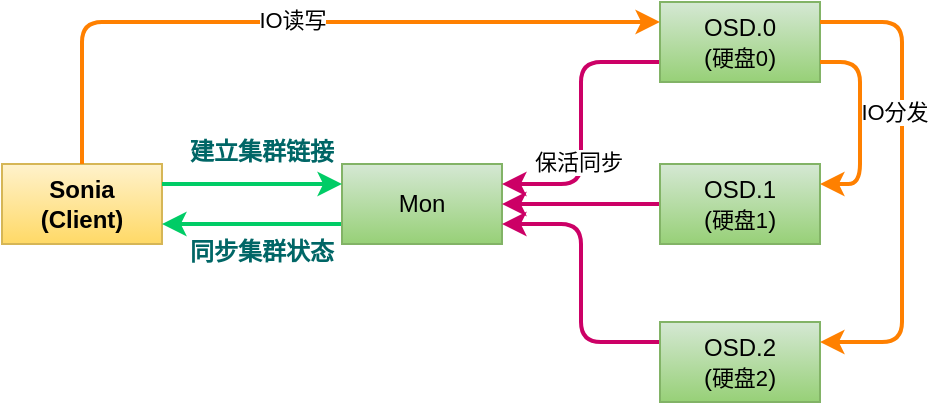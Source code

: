 <mxfile version="17.2.4" type="github">
  <diagram id="mVZzrhK9A2pAnDpOIVOZ" name="第 1 页">
    <mxGraphModel dx="1398" dy="889" grid="1" gridSize="10" guides="1" tooltips="1" connect="1" arrows="1" fold="1" page="1" pageScale="1" pageWidth="827" pageHeight="1169" math="0" shadow="0">
      <root>
        <mxCell id="0" />
        <mxCell id="1" parent="0" />
        <mxCell id="NZoMWlQrjUIQdaFPNsFo-1" value="" style="group" vertex="1" connectable="0" parent="1">
          <mxGeometry x="120" y="80" width="450" height="200" as="geometry" />
        </mxCell>
        <mxCell id="NZoMWlQrjUIQdaFPNsFo-2" value="&lt;b&gt;Sonia&lt;br&gt;(Client)&lt;/b&gt;" style="text;html=1;strokeColor=#d6b656;fillColor=#fff2cc;align=center;verticalAlign=middle;whiteSpace=wrap;overflow=hidden;gradientColor=#ffd966;" vertex="1" parent="NZoMWlQrjUIQdaFPNsFo-1">
          <mxGeometry y="81" width="80" height="40" as="geometry" />
        </mxCell>
        <mxCell id="NZoMWlQrjUIQdaFPNsFo-3" style="edgeStyle=orthogonalEdgeStyle;rounded=1;orthogonalLoop=1;jettySize=auto;html=1;exitX=0;exitY=0.75;exitDx=0;exitDy=0;entryX=1;entryY=0.75;entryDx=0;entryDy=0;strokeColor=#00CC66;strokeWidth=2;fontColor=#00CC66;" edge="1" parent="NZoMWlQrjUIQdaFPNsFo-1" source="NZoMWlQrjUIQdaFPNsFo-4" target="NZoMWlQrjUIQdaFPNsFo-2">
          <mxGeometry relative="1" as="geometry" />
        </mxCell>
        <mxCell id="NZoMWlQrjUIQdaFPNsFo-4" value="Mon" style="text;html=1;strokeColor=#82b366;fillColor=#d5e8d4;align=center;verticalAlign=middle;whiteSpace=wrap;overflow=hidden;gradientColor=#97d077;" vertex="1" parent="NZoMWlQrjUIQdaFPNsFo-1">
          <mxGeometry x="170" y="81" width="80" height="40" as="geometry" />
        </mxCell>
        <mxCell id="NZoMWlQrjUIQdaFPNsFo-5" style="edgeStyle=orthogonalEdgeStyle;rounded=1;orthogonalLoop=1;jettySize=auto;html=1;exitX=1;exitY=0.25;exitDx=0;exitDy=0;entryX=0;entryY=0.25;entryDx=0;entryDy=0;strokeColor=#00CC66;strokeWidth=2;fontColor=#00CC66;" edge="1" parent="NZoMWlQrjUIQdaFPNsFo-1" source="NZoMWlQrjUIQdaFPNsFo-2" target="NZoMWlQrjUIQdaFPNsFo-4">
          <mxGeometry relative="1" as="geometry" />
        </mxCell>
        <mxCell id="NZoMWlQrjUIQdaFPNsFo-6" style="edgeStyle=orthogonalEdgeStyle;rounded=1;sketch=0;jumpStyle=none;orthogonalLoop=1;jettySize=auto;html=1;exitX=0;exitY=0.75;exitDx=0;exitDy=0;entryX=1;entryY=0.25;entryDx=0;entryDy=0;fontSize=11;strokeColor=#CC0066;strokeWidth=2;" edge="1" parent="NZoMWlQrjUIQdaFPNsFo-1" source="NZoMWlQrjUIQdaFPNsFo-8" target="NZoMWlQrjUIQdaFPNsFo-4">
          <mxGeometry relative="1" as="geometry" />
        </mxCell>
        <mxCell id="NZoMWlQrjUIQdaFPNsFo-7" value="保活同步" style="edgeLabel;html=1;align=center;verticalAlign=middle;resizable=0;points=[];" vertex="1" connectable="0" parent="NZoMWlQrjUIQdaFPNsFo-6">
          <mxGeometry x="0.279" y="-2" relative="1" as="geometry">
            <mxPoint as="offset" />
          </mxGeometry>
        </mxCell>
        <mxCell id="NZoMWlQrjUIQdaFPNsFo-8" value="OSD.0&lt;br&gt;(&lt;font style=&quot;font-size: 11px&quot;&gt;硬盘0&lt;/font&gt;)" style="text;html=1;strokeColor=#82b366;fillColor=#d5e8d4;align=center;verticalAlign=middle;whiteSpace=wrap;overflow=hidden;gradientColor=#97d077;" vertex="1" parent="NZoMWlQrjUIQdaFPNsFo-1">
          <mxGeometry x="329" width="80" height="40" as="geometry" />
        </mxCell>
        <mxCell id="NZoMWlQrjUIQdaFPNsFo-9" style="edgeStyle=orthogonalEdgeStyle;rounded=1;orthogonalLoop=1;jettySize=auto;html=1;exitX=0.5;exitY=0;exitDx=0;exitDy=0;entryX=0;entryY=0.25;entryDx=0;entryDy=0;strokeColor=#FF8000;sketch=0;strokeWidth=2;" edge="1" parent="NZoMWlQrjUIQdaFPNsFo-1" source="NZoMWlQrjUIQdaFPNsFo-2" target="NZoMWlQrjUIQdaFPNsFo-8">
          <mxGeometry relative="1" as="geometry" />
        </mxCell>
        <mxCell id="NZoMWlQrjUIQdaFPNsFo-10" value="IO读写" style="edgeLabel;html=1;align=center;verticalAlign=middle;resizable=0;points=[];fontSize=11;" vertex="1" connectable="0" parent="NZoMWlQrjUIQdaFPNsFo-9">
          <mxGeometry x="-0.021" y="1" relative="1" as="geometry">
            <mxPoint as="offset" />
          </mxGeometry>
        </mxCell>
        <mxCell id="NZoMWlQrjUIQdaFPNsFo-11" style="edgeStyle=orthogonalEdgeStyle;rounded=1;sketch=0;jumpStyle=none;orthogonalLoop=1;jettySize=auto;html=1;exitX=0;exitY=0.25;exitDx=0;exitDy=0;entryX=1;entryY=0.75;entryDx=0;entryDy=0;fontSize=11;strokeColor=#CC0066;strokeWidth=2;" edge="1" parent="NZoMWlQrjUIQdaFPNsFo-1" source="NZoMWlQrjUIQdaFPNsFo-12" target="NZoMWlQrjUIQdaFPNsFo-4">
          <mxGeometry relative="1" as="geometry" />
        </mxCell>
        <mxCell id="NZoMWlQrjUIQdaFPNsFo-12" value="OSD.2&lt;br&gt;(&lt;font style=&quot;font-size: 11px&quot;&gt;硬盘2&lt;/font&gt;)" style="text;html=1;strokeColor=#82b366;fillColor=#d5e8d4;align=center;verticalAlign=middle;whiteSpace=wrap;overflow=hidden;gradientColor=#97d077;" vertex="1" parent="NZoMWlQrjUIQdaFPNsFo-1">
          <mxGeometry x="329" y="160" width="80" height="40" as="geometry" />
        </mxCell>
        <mxCell id="NZoMWlQrjUIQdaFPNsFo-13" style="edgeStyle=orthogonalEdgeStyle;rounded=1;sketch=0;orthogonalLoop=1;jettySize=auto;html=1;exitX=1;exitY=0.25;exitDx=0;exitDy=0;entryX=1;entryY=0.25;entryDx=0;entryDy=0;fontSize=11;strokeColor=#FF8000;strokeWidth=2;" edge="1" parent="NZoMWlQrjUIQdaFPNsFo-1" source="NZoMWlQrjUIQdaFPNsFo-8" target="NZoMWlQrjUIQdaFPNsFo-12">
          <mxGeometry relative="1" as="geometry">
            <Array as="points">
              <mxPoint x="450" y="10" />
              <mxPoint x="450" y="170" />
            </Array>
          </mxGeometry>
        </mxCell>
        <mxCell id="NZoMWlQrjUIQdaFPNsFo-14" value="IO分发" style="edgeLabel;html=1;align=center;verticalAlign=middle;resizable=0;points=[];fontSize=11;" vertex="1" connectable="0" parent="NZoMWlQrjUIQdaFPNsFo-13">
          <mxGeometry x="-0.29" y="-4" relative="1" as="geometry">
            <mxPoint as="offset" />
          </mxGeometry>
        </mxCell>
        <mxCell id="NZoMWlQrjUIQdaFPNsFo-15" style="edgeStyle=orthogonalEdgeStyle;rounded=1;sketch=0;jumpStyle=none;orthogonalLoop=1;jettySize=auto;html=1;exitX=0;exitY=0.5;exitDx=0;exitDy=0;entryX=1;entryY=0.5;entryDx=0;entryDy=0;fontSize=11;strokeColor=#CC0066;strokeWidth=2;" edge="1" parent="NZoMWlQrjUIQdaFPNsFo-1" source="NZoMWlQrjUIQdaFPNsFo-16" target="NZoMWlQrjUIQdaFPNsFo-4">
          <mxGeometry relative="1" as="geometry" />
        </mxCell>
        <mxCell id="NZoMWlQrjUIQdaFPNsFo-16" value="OSD.1&lt;br&gt;(&lt;font style=&quot;font-size: 11px&quot;&gt;硬盘1&lt;/font&gt;)" style="text;html=1;strokeColor=#82b366;fillColor=#d5e8d4;align=center;verticalAlign=middle;whiteSpace=wrap;overflow=hidden;gradientColor=#97d077;" vertex="1" parent="NZoMWlQrjUIQdaFPNsFo-1">
          <mxGeometry x="329" y="81" width="80" height="40" as="geometry" />
        </mxCell>
        <mxCell id="NZoMWlQrjUIQdaFPNsFo-17" style="edgeStyle=orthogonalEdgeStyle;rounded=1;sketch=0;orthogonalLoop=1;jettySize=auto;html=1;exitX=1;exitY=0.75;exitDx=0;exitDy=0;entryX=1;entryY=0.25;entryDx=0;entryDy=0;fontSize=11;strokeColor=#FF8000;strokeWidth=2;" edge="1" parent="NZoMWlQrjUIQdaFPNsFo-1" source="NZoMWlQrjUIQdaFPNsFo-8" target="NZoMWlQrjUIQdaFPNsFo-16">
          <mxGeometry relative="1" as="geometry" />
        </mxCell>
        <mxCell id="NZoMWlQrjUIQdaFPNsFo-18" value="&lt;b&gt;&lt;font color=&quot;#006666&quot;&gt;建立集群链接&lt;/font&gt;&lt;/b&gt;" style="text;html=1;strokeColor=none;fillColor=none;align=center;verticalAlign=middle;whiteSpace=wrap;rounded=0;" vertex="1" parent="NZoMWlQrjUIQdaFPNsFo-1">
          <mxGeometry x="90" y="60" width="80" height="30" as="geometry" />
        </mxCell>
        <mxCell id="NZoMWlQrjUIQdaFPNsFo-19" value="&lt;b&gt;&lt;font color=&quot;#006666&quot;&gt;同步集群状态&lt;/font&gt;&lt;/b&gt;" style="text;html=1;strokeColor=none;fillColor=none;align=center;verticalAlign=middle;whiteSpace=wrap;rounded=0;" vertex="1" parent="NZoMWlQrjUIQdaFPNsFo-1">
          <mxGeometry x="90" y="110" width="80" height="30" as="geometry" />
        </mxCell>
      </root>
    </mxGraphModel>
  </diagram>
</mxfile>
